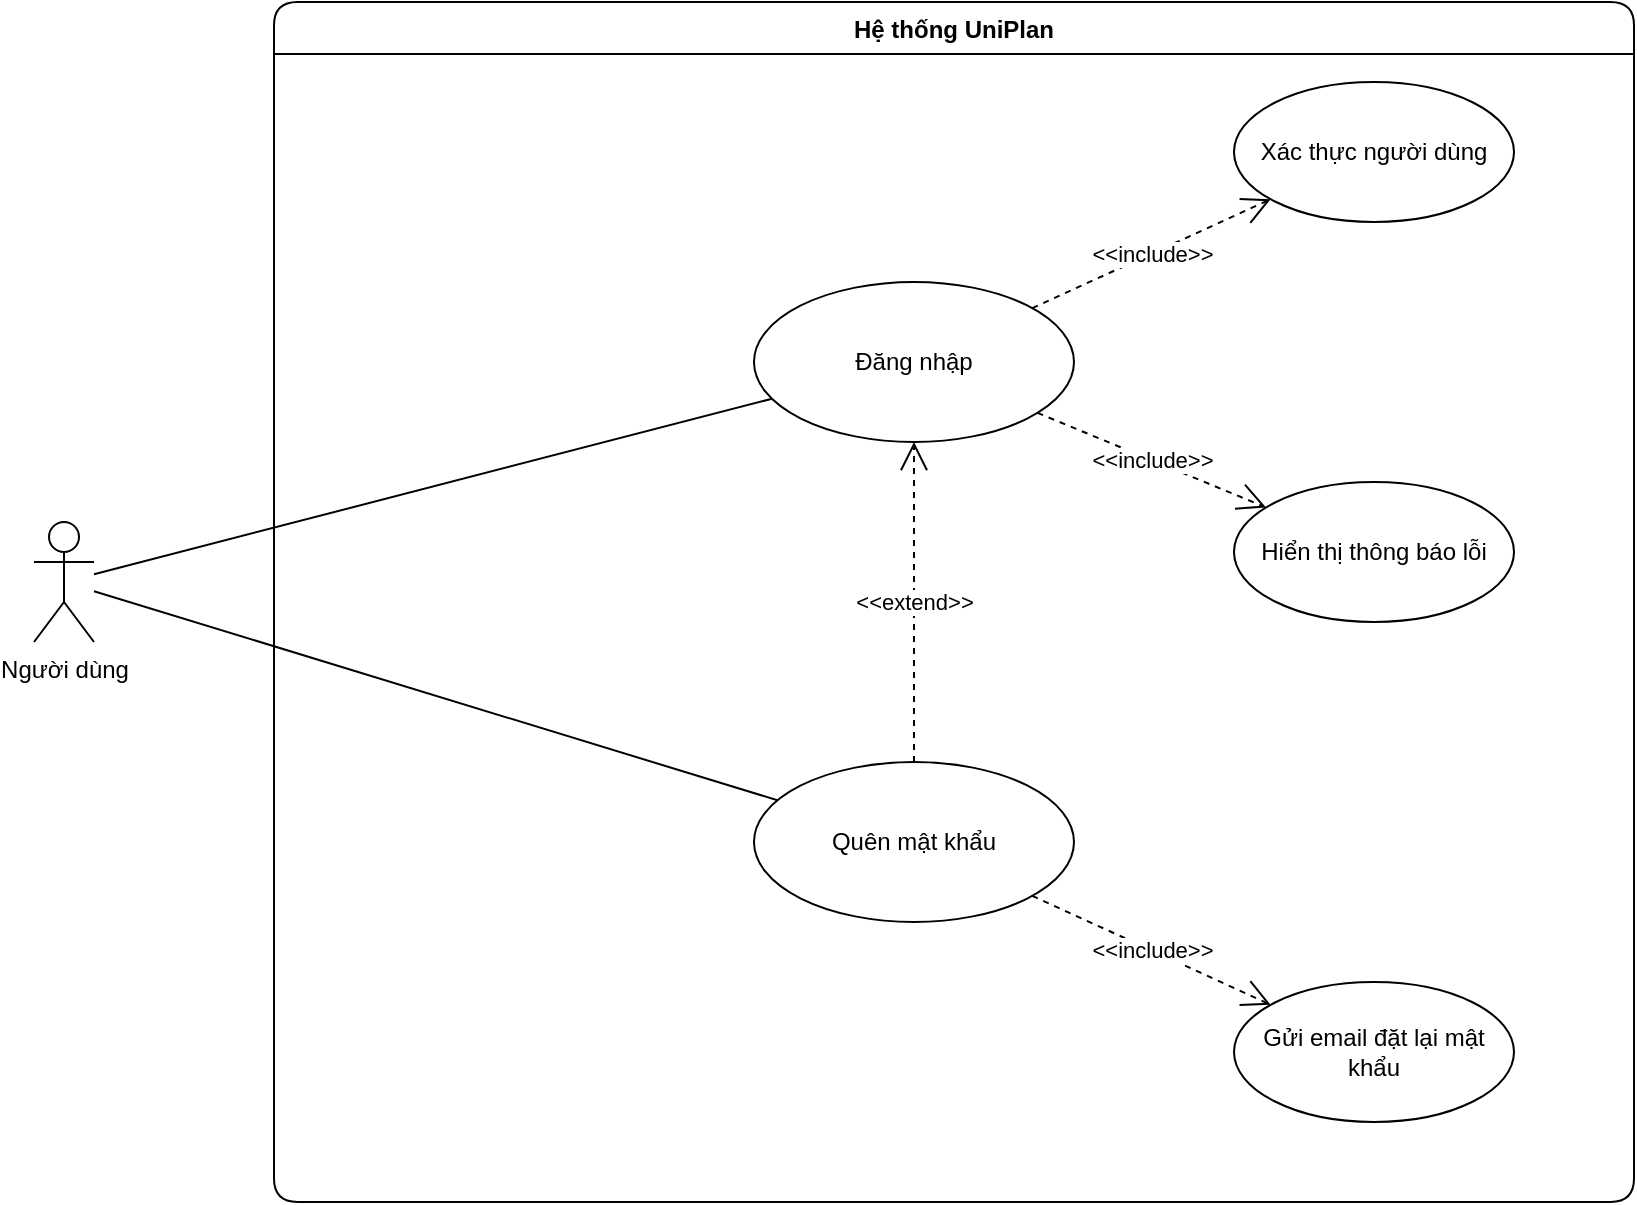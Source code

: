 <mxfile version="27.2.0" pages="2">
  <diagram name="Use Case - Đăng nhập" id="diagram-1">
    <mxGraphModel dx="1056" dy="742" grid="1" gridSize="10" guides="1" tooltips="1" connect="1" arrows="1" fold="1" page="1" pageScale="1" pageWidth="1169" pageHeight="827" math="0" shadow="0">
      <root>
        <mxCell id="0" />
        <mxCell id="1" parent="0" />
        <mxCell id="2" value="Người dùng" style="shape=umlActor;verticalLabelPosition=bottom;verticalAlign=top;html=1;outlineConnect=0;" vertex="1" parent="1">
          <mxGeometry x="120" y="340" width="30" height="60" as="geometry" />
        </mxCell>
        <mxCell id="3" value="Hệ thống UniPlan" style="swimlane;fontStyle=1;align=center;verticalAlign=top;childLayout=stackLayout;horizontal=1;startSize=26;horizontalStack=0;resizeParent=1;resizeParentMax=0;resizeLast=0;collapsible=0;marginBottom=0;rounded=1;" vertex="1" parent="1">
          <mxGeometry x="240" y="80" width="680" height="600" as="geometry">
            <mxRectangle x="240" y="80" width="140" height="26" as="alternateBounds" />
          </mxGeometry>
        </mxCell>
        <mxCell id="4" value="Đăng nhập" style="ellipse;whiteSpace=wrap;html=1;" vertex="1" parent="3">
          <mxGeometry x="240" y="140" width="160" height="80" as="geometry" />
        </mxCell>
        <mxCell id="5" value="Quên mật khẩu" style="ellipse;whiteSpace=wrap;html=1;" vertex="1" parent="3">
          <mxGeometry x="240" y="380" width="160" height="80" as="geometry" />
        </mxCell>
        <mxCell id="6" value="Xác thực người dùng" style="ellipse;whiteSpace=wrap;html=1;" vertex="1" parent="3">
          <mxGeometry x="480" y="40" width="140" height="70" as="geometry" />
        </mxCell>
        <mxCell id="7" value="Hiển thị thông báo lỗi" style="ellipse;whiteSpace=wrap;html=1;" vertex="1" parent="3">
          <mxGeometry x="480" y="240" width="140" height="70" as="geometry" />
        </mxCell>
        <mxCell id="8" value="Gửi email đặt lại mật khẩu" style="ellipse;whiteSpace=wrap;html=1;" vertex="1" parent="3">
          <mxGeometry x="480" y="490" width="140" height="70" as="geometry" />
        </mxCell>
        <mxCell id="9" value="" style="endArrow=none;html=1;rounded=0;" edge="1" parent="1" source="2" target="4">
          <mxGeometry width="50" height="50" relative="1" as="geometry">
            <mxPoint x="180" y="370" as="sourcePoint" />
            <mxPoint x="490" y="210" as="targetPoint" />
          </mxGeometry>
        </mxCell>
        <mxCell id="10" value="" style="endArrow=none;html=1;rounded=0;" edge="1" parent="1" source="2" target="5">
          <mxGeometry width="50" height="50" relative="1" as="geometry">
            <mxPoint x="160" y="380" as="sourcePoint" />
            <mxPoint x="500" y="220" as="targetPoint" />
          </mxGeometry>
        </mxCell>
        <mxCell id="11" value="&lt;div&gt;&amp;lt;&amp;lt;include&amp;gt;&amp;gt;&lt;/div&gt;" style="endArrow=open;endSize=12;dashed=1;html=1;rounded=0;" edge="1" parent="1" source="4" target="6">
          <mxGeometry width="100" height="100" relative="1" as="geometry">
            <mxPoint x="490" y="170" as="sourcePoint" />
            <mxPoint x="590" y="170" as="targetPoint" />
          </mxGeometry>
        </mxCell>
        <mxCell id="12" value="&lt;div&gt;&amp;lt;&amp;lt;include&amp;gt;&amp;gt;&lt;/div&gt;" style="endArrow=open;endSize=12;dashed=1;html=1;rounded=0;" edge="1" parent="1" source="4" target="7">
          <mxGeometry width="100" height="100" relative="1" as="geometry">
            <mxPoint x="410" y="190" as="sourcePoint" />
            <mxPoint x="560" y="100" as="targetPoint" />
          </mxGeometry>
        </mxCell>
        <mxCell id="13" value="&lt;div&gt;&amp;lt;&amp;lt;extend&amp;gt;&amp;gt;&lt;/div&gt;" style="endArrow=open;endSize=12;dashed=1;html=1;rounded=0;" edge="1" parent="1" source="5" target="4">
          <mxGeometry width="100" height="100" relative="1" as="geometry">
            <mxPoint x="410" y="410" as="sourcePoint" />
            <mxPoint x="510" y="410" as="targetPoint" />
          </mxGeometry>
        </mxCell>
        <mxCell id="14" value="&lt;div&gt;&amp;lt;&amp;lt;include&amp;gt;&amp;gt;&lt;/div&gt;" style="endArrow=open;endSize=12;dashed=1;html=1;rounded=0;" edge="1" parent="1" source="5" target="8">
          <mxGeometry width="100" height="100" relative="1" as="geometry">
            <mxPoint x="410" y="430" as="sourcePoint" />
            <mxPoint x="560" y="295" as="targetPoint" />
          </mxGeometry>
        </mxCell>
      </root>
    </mxGraphModel>
  </diagram>
  <diagram id="WjBFyKKi7GODuBO4sneg" name="Trang-2">
    <mxGraphModel dx="692" dy="402" grid="0" gridSize="8" guides="1" tooltips="1" connect="1" arrows="1" fold="1" page="0" pageScale="1" pageWidth="900" pageHeight="1600" math="0" shadow="0">
      <root>
        <mxCell id="0" />
        <mxCell id="1" parent="0" />
      </root>
    </mxGraphModel>
  </diagram>
</mxfile>

